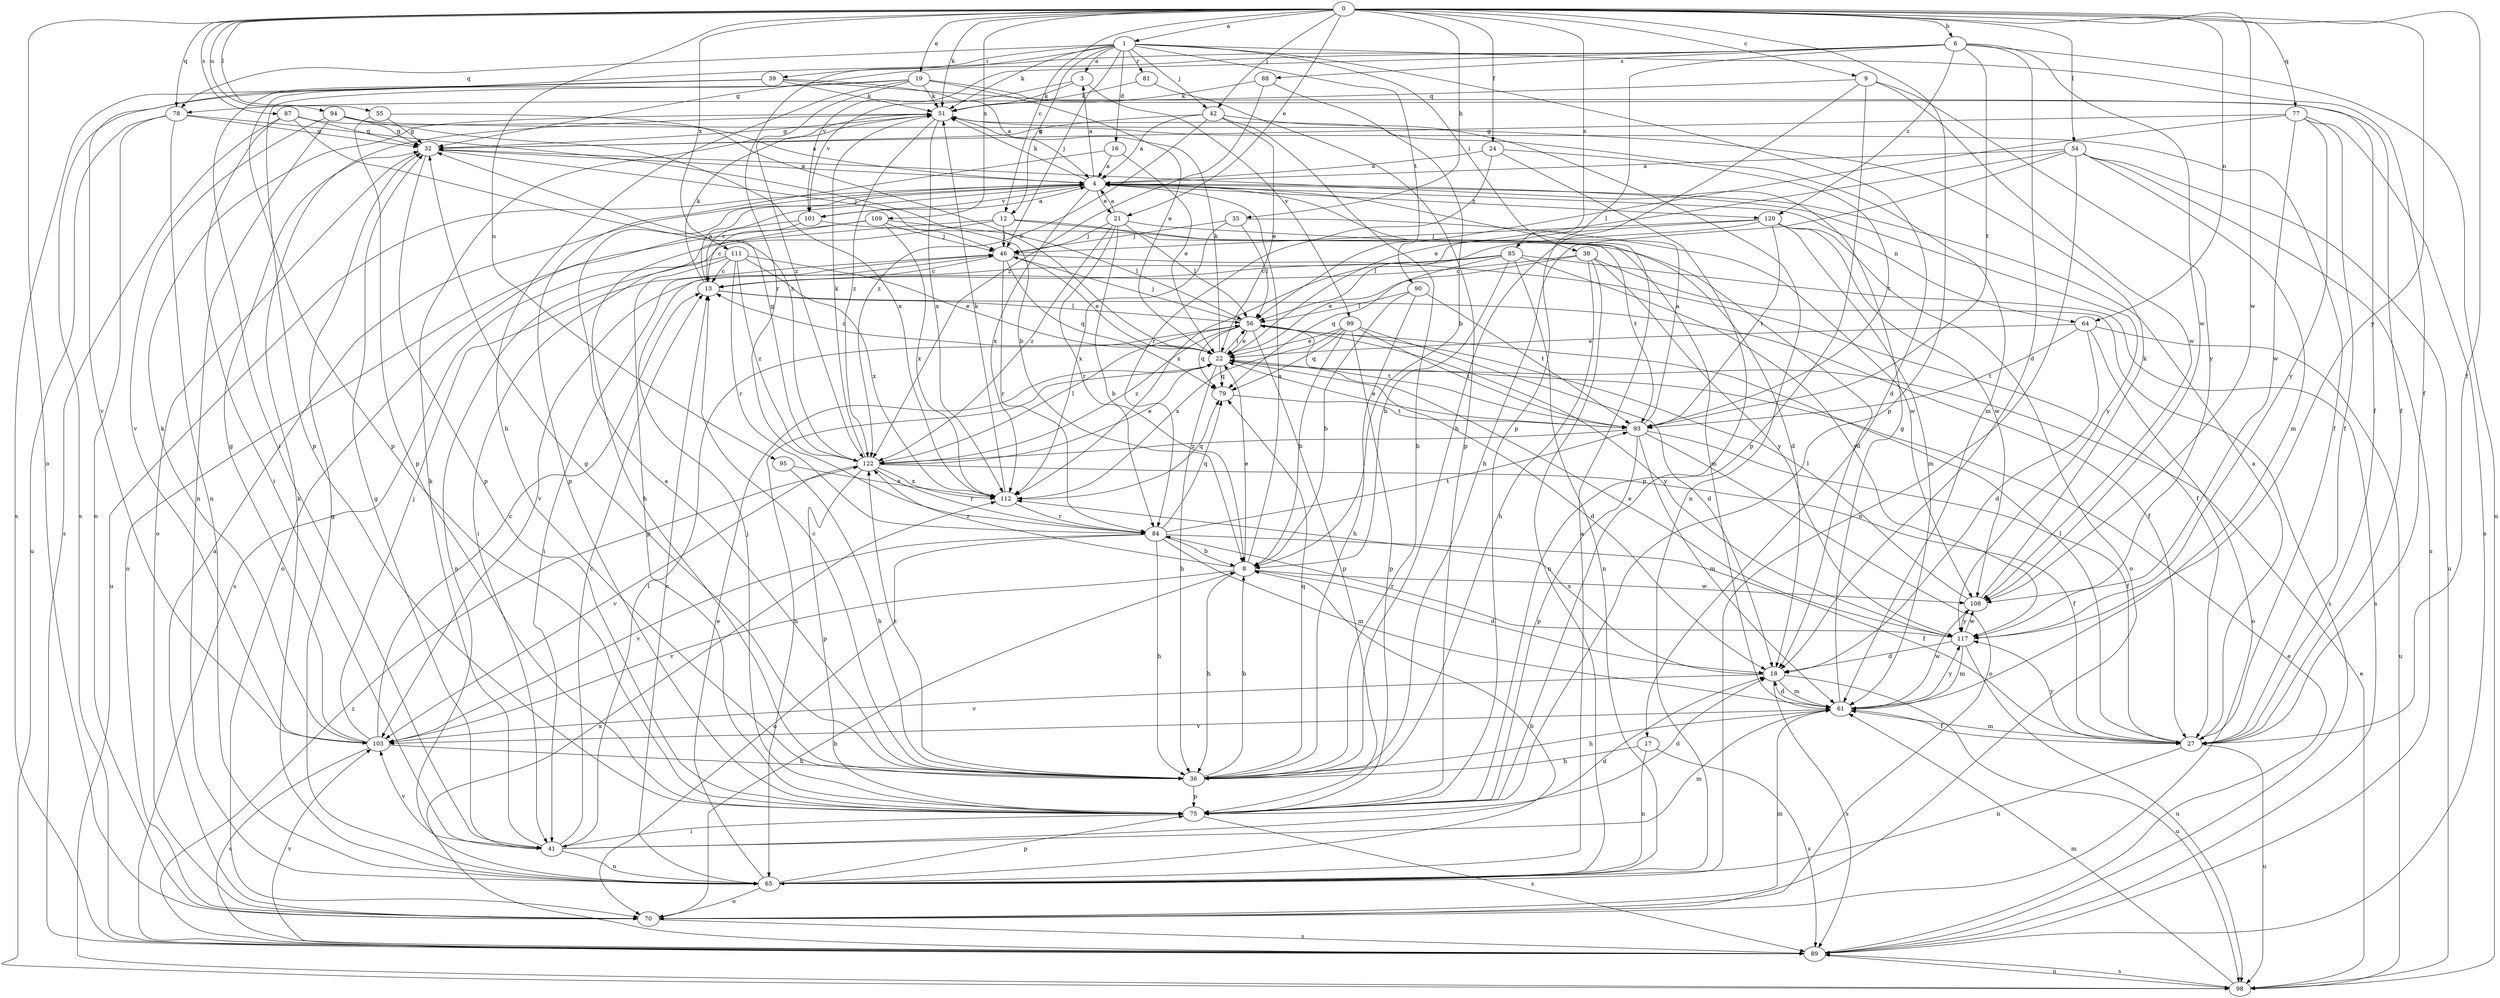 strict digraph  {
0;
1;
3;
4;
6;
8;
9;
12;
13;
16;
17;
18;
19;
21;
22;
24;
27;
32;
35;
36;
38;
39;
41;
42;
46;
51;
54;
55;
56;
61;
64;
65;
70;
75;
77;
78;
79;
81;
84;
85;
87;
88;
89;
90;
93;
94;
95;
98;
99;
101;
103;
108;
109;
111;
112;
117;
120;
122;
0 -> 1  [label=a];
0 -> 6  [label=b];
0 -> 9  [label=c];
0 -> 12  [label=c];
0 -> 19  [label=e];
0 -> 21  [label=e];
0 -> 24  [label=f];
0 -> 27  [label=f];
0 -> 35  [label=h];
0 -> 42  [label=j];
0 -> 51  [label=k];
0 -> 54  [label=l];
0 -> 55  [label=l];
0 -> 64  [label=n];
0 -> 70  [label=o];
0 -> 75  [label=p];
0 -> 77  [label=q];
0 -> 78  [label=q];
0 -> 85  [label=s];
0 -> 87  [label=s];
0 -> 94  [label=u];
0 -> 95  [label=u];
0 -> 108  [label=w];
0 -> 109  [label=x];
0 -> 111  [label=x];
0 -> 117  [label=y];
1 -> 3  [label=a];
1 -> 12  [label=c];
1 -> 16  [label=d];
1 -> 17  [label=d];
1 -> 27  [label=f];
1 -> 38  [label=i];
1 -> 39  [label=i];
1 -> 42  [label=j];
1 -> 46  [label=j];
1 -> 51  [label=k];
1 -> 78  [label=q];
1 -> 81  [label=r];
1 -> 84  [label=r];
1 -> 90  [label=t];
3 -> 51  [label=k];
3 -> 99  [label=v];
3 -> 101  [label=v];
4 -> 3  [label=a];
4 -> 13  [label=c];
4 -> 21  [label=e];
4 -> 51  [label=k];
4 -> 64  [label=n];
4 -> 98  [label=u];
4 -> 101  [label=v];
4 -> 112  [label=x];
4 -> 117  [label=y];
4 -> 120  [label=z];
6 -> 18  [label=d];
6 -> 32  [label=g];
6 -> 41  [label=i];
6 -> 75  [label=p];
6 -> 88  [label=s];
6 -> 93  [label=t];
6 -> 98  [label=u];
6 -> 101  [label=v];
6 -> 108  [label=w];
6 -> 120  [label=z];
8 -> 4  [label=a];
8 -> 18  [label=d];
8 -> 22  [label=e];
8 -> 36  [label=h];
8 -> 103  [label=v];
8 -> 108  [label=w];
8 -> 122  [label=z];
9 -> 36  [label=h];
9 -> 75  [label=p];
9 -> 78  [label=q];
9 -> 108  [label=w];
9 -> 117  [label=y];
12 -> 18  [label=d];
12 -> 41  [label=i];
12 -> 46  [label=j];
12 -> 89  [label=s];
12 -> 93  [label=t];
13 -> 4  [label=a];
13 -> 27  [label=f];
13 -> 51  [label=k];
13 -> 56  [label=l];
16 -> 4  [label=a];
16 -> 22  [label=e];
16 -> 75  [label=p];
17 -> 36  [label=h];
17 -> 65  [label=n];
17 -> 89  [label=s];
18 -> 61  [label=m];
18 -> 89  [label=s];
18 -> 98  [label=u];
18 -> 103  [label=v];
18 -> 112  [label=x];
19 -> 22  [label=e];
19 -> 27  [label=f];
19 -> 36  [label=h];
19 -> 51  [label=k];
19 -> 75  [label=p];
19 -> 89  [label=s];
19 -> 122  [label=z];
21 -> 4  [label=a];
21 -> 8  [label=b];
21 -> 46  [label=j];
21 -> 56  [label=l];
21 -> 61  [label=m];
21 -> 84  [label=r];
21 -> 122  [label=z];
22 -> 13  [label=c];
22 -> 18  [label=d];
22 -> 36  [label=h];
22 -> 51  [label=k];
22 -> 56  [label=l];
22 -> 65  [label=n];
22 -> 79  [label=q];
24 -> 4  [label=a];
24 -> 75  [label=p];
24 -> 84  [label=r];
24 -> 93  [label=t];
27 -> 4  [label=a];
27 -> 56  [label=l];
27 -> 61  [label=m];
27 -> 65  [label=n];
27 -> 98  [label=u];
27 -> 117  [label=y];
32 -> 4  [label=a];
32 -> 46  [label=j];
32 -> 70  [label=o];
32 -> 75  [label=p];
35 -> 46  [label=j];
35 -> 56  [label=l];
35 -> 108  [label=w];
35 -> 112  [label=x];
36 -> 4  [label=a];
36 -> 8  [label=b];
36 -> 13  [label=c];
36 -> 32  [label=g];
36 -> 75  [label=p];
36 -> 79  [label=q];
36 -> 122  [label=z];
38 -> 13  [label=c];
38 -> 22  [label=e];
38 -> 36  [label=h];
38 -> 65  [label=n];
38 -> 89  [label=s];
38 -> 117  [label=y];
39 -> 4  [label=a];
39 -> 27  [label=f];
39 -> 51  [label=k];
39 -> 75  [label=p];
39 -> 89  [label=s];
39 -> 103  [label=v];
41 -> 13  [label=c];
41 -> 18  [label=d];
41 -> 32  [label=g];
41 -> 51  [label=k];
41 -> 56  [label=l];
41 -> 61  [label=m];
41 -> 65  [label=n];
41 -> 103  [label=v];
42 -> 4  [label=a];
42 -> 22  [label=e];
42 -> 32  [label=g];
42 -> 36  [label=h];
42 -> 65  [label=n];
42 -> 122  [label=z];
46 -> 13  [label=c];
46 -> 22  [label=e];
46 -> 27  [label=f];
46 -> 41  [label=i];
46 -> 79  [label=q];
46 -> 84  [label=r];
51 -> 32  [label=g];
51 -> 61  [label=m];
51 -> 112  [label=x];
51 -> 122  [label=z];
54 -> 4  [label=a];
54 -> 22  [label=e];
54 -> 36  [label=h];
54 -> 61  [label=m];
54 -> 65  [label=n];
54 -> 89  [label=s];
54 -> 98  [label=u];
55 -> 22  [label=e];
55 -> 32  [label=g];
55 -> 75  [label=p];
56 -> 22  [label=e];
56 -> 46  [label=j];
56 -> 75  [label=p];
56 -> 79  [label=q];
56 -> 93  [label=t];
56 -> 117  [label=y];
56 -> 122  [label=z];
61 -> 18  [label=d];
61 -> 27  [label=f];
61 -> 32  [label=g];
61 -> 36  [label=h];
61 -> 103  [label=v];
61 -> 108  [label=w];
61 -> 117  [label=y];
64 -> 18  [label=d];
64 -> 22  [label=e];
64 -> 70  [label=o];
64 -> 93  [label=t];
64 -> 98  [label=u];
65 -> 4  [label=a];
65 -> 8  [label=b];
65 -> 13  [label=c];
65 -> 22  [label=e];
65 -> 32  [label=g];
65 -> 51  [label=k];
65 -> 70  [label=o];
65 -> 75  [label=p];
70 -> 4  [label=a];
70 -> 8  [label=b];
70 -> 61  [label=m];
70 -> 89  [label=s];
75 -> 18  [label=d];
75 -> 41  [label=i];
75 -> 46  [label=j];
75 -> 89  [label=s];
77 -> 27  [label=f];
77 -> 32  [label=g];
77 -> 56  [label=l];
77 -> 89  [label=s];
77 -> 108  [label=w];
77 -> 117  [label=y];
78 -> 8  [label=b];
78 -> 32  [label=g];
78 -> 65  [label=n];
78 -> 70  [label=o];
78 -> 98  [label=u];
79 -> 93  [label=t];
81 -> 51  [label=k];
81 -> 75  [label=p];
84 -> 8  [label=b];
84 -> 27  [label=f];
84 -> 36  [label=h];
84 -> 61  [label=m];
84 -> 70  [label=o];
84 -> 79  [label=q];
84 -> 93  [label=t];
84 -> 103  [label=v];
85 -> 8  [label=b];
85 -> 13  [label=c];
85 -> 65  [label=n];
85 -> 79  [label=q];
85 -> 89  [label=s];
85 -> 103  [label=v];
85 -> 117  [label=y];
87 -> 4  [label=a];
87 -> 32  [label=g];
87 -> 41  [label=i];
87 -> 89  [label=s];
87 -> 122  [label=z];
88 -> 8  [label=b];
88 -> 51  [label=k];
88 -> 122  [label=z];
89 -> 22  [label=e];
89 -> 98  [label=u];
89 -> 103  [label=v];
89 -> 112  [label=x];
89 -> 122  [label=z];
90 -> 8  [label=b];
90 -> 36  [label=h];
90 -> 56  [label=l];
90 -> 93  [label=t];
93 -> 4  [label=a];
93 -> 22  [label=e];
93 -> 27  [label=f];
93 -> 61  [label=m];
93 -> 70  [label=o];
93 -> 75  [label=p];
93 -> 122  [label=z];
94 -> 27  [label=f];
94 -> 32  [label=g];
94 -> 65  [label=n];
94 -> 103  [label=v];
94 -> 112  [label=x];
95 -> 36  [label=h];
95 -> 112  [label=x];
98 -> 22  [label=e];
98 -> 61  [label=m];
98 -> 89  [label=s];
99 -> 8  [label=b];
99 -> 18  [label=d];
99 -> 22  [label=e];
99 -> 75  [label=p];
99 -> 79  [label=q];
99 -> 93  [label=t];
99 -> 112  [label=x];
101 -> 4  [label=a];
101 -> 13  [label=c];
101 -> 18  [label=d];
101 -> 70  [label=o];
103 -> 13  [label=c];
103 -> 32  [label=g];
103 -> 36  [label=h];
103 -> 46  [label=j];
103 -> 51  [label=k];
103 -> 89  [label=s];
108 -> 51  [label=k];
108 -> 56  [label=l];
108 -> 117  [label=y];
109 -> 36  [label=h];
109 -> 46  [label=j];
109 -> 56  [label=l];
109 -> 70  [label=o];
109 -> 112  [label=x];
111 -> 13  [label=c];
111 -> 22  [label=e];
111 -> 65  [label=n];
111 -> 75  [label=p];
111 -> 84  [label=r];
111 -> 112  [label=x];
111 -> 122  [label=z];
112 -> 51  [label=k];
112 -> 79  [label=q];
112 -> 84  [label=r];
117 -> 18  [label=d];
117 -> 22  [label=e];
117 -> 61  [label=m];
117 -> 84  [label=r];
117 -> 98  [label=u];
117 -> 108  [label=w];
120 -> 46  [label=j];
120 -> 56  [label=l];
120 -> 61  [label=m];
120 -> 70  [label=o];
120 -> 93  [label=t];
120 -> 108  [label=w];
120 -> 112  [label=x];
122 -> 22  [label=e];
122 -> 27  [label=f];
122 -> 32  [label=g];
122 -> 51  [label=k];
122 -> 56  [label=l];
122 -> 75  [label=p];
122 -> 84  [label=r];
122 -> 103  [label=v];
122 -> 112  [label=x];
}
